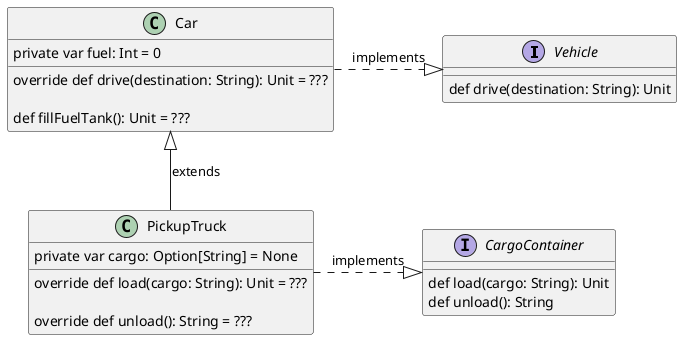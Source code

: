 @startuml
  interface Vehicle {
    def drive(destination: String): Unit
  }

  class Car {
    private var fuel: Int = 0

    override def drive(destination: String): Unit = ???

    def fillFuelTank(): Unit = ???
  }

  interface CargoContainer {
    def load(cargo: String): Unit
    def unload(): String
  }

  class PickupTruck {
    private var cargo: Option[String] = None

    override def load(cargo: String): Unit = ???

    override def unload(): String = ???
  }

  Car <|-- PickupTruck: extends
  Car .|> Vehicle: implements
  PickupTruck .|> CargoContainer: implements


@enduml